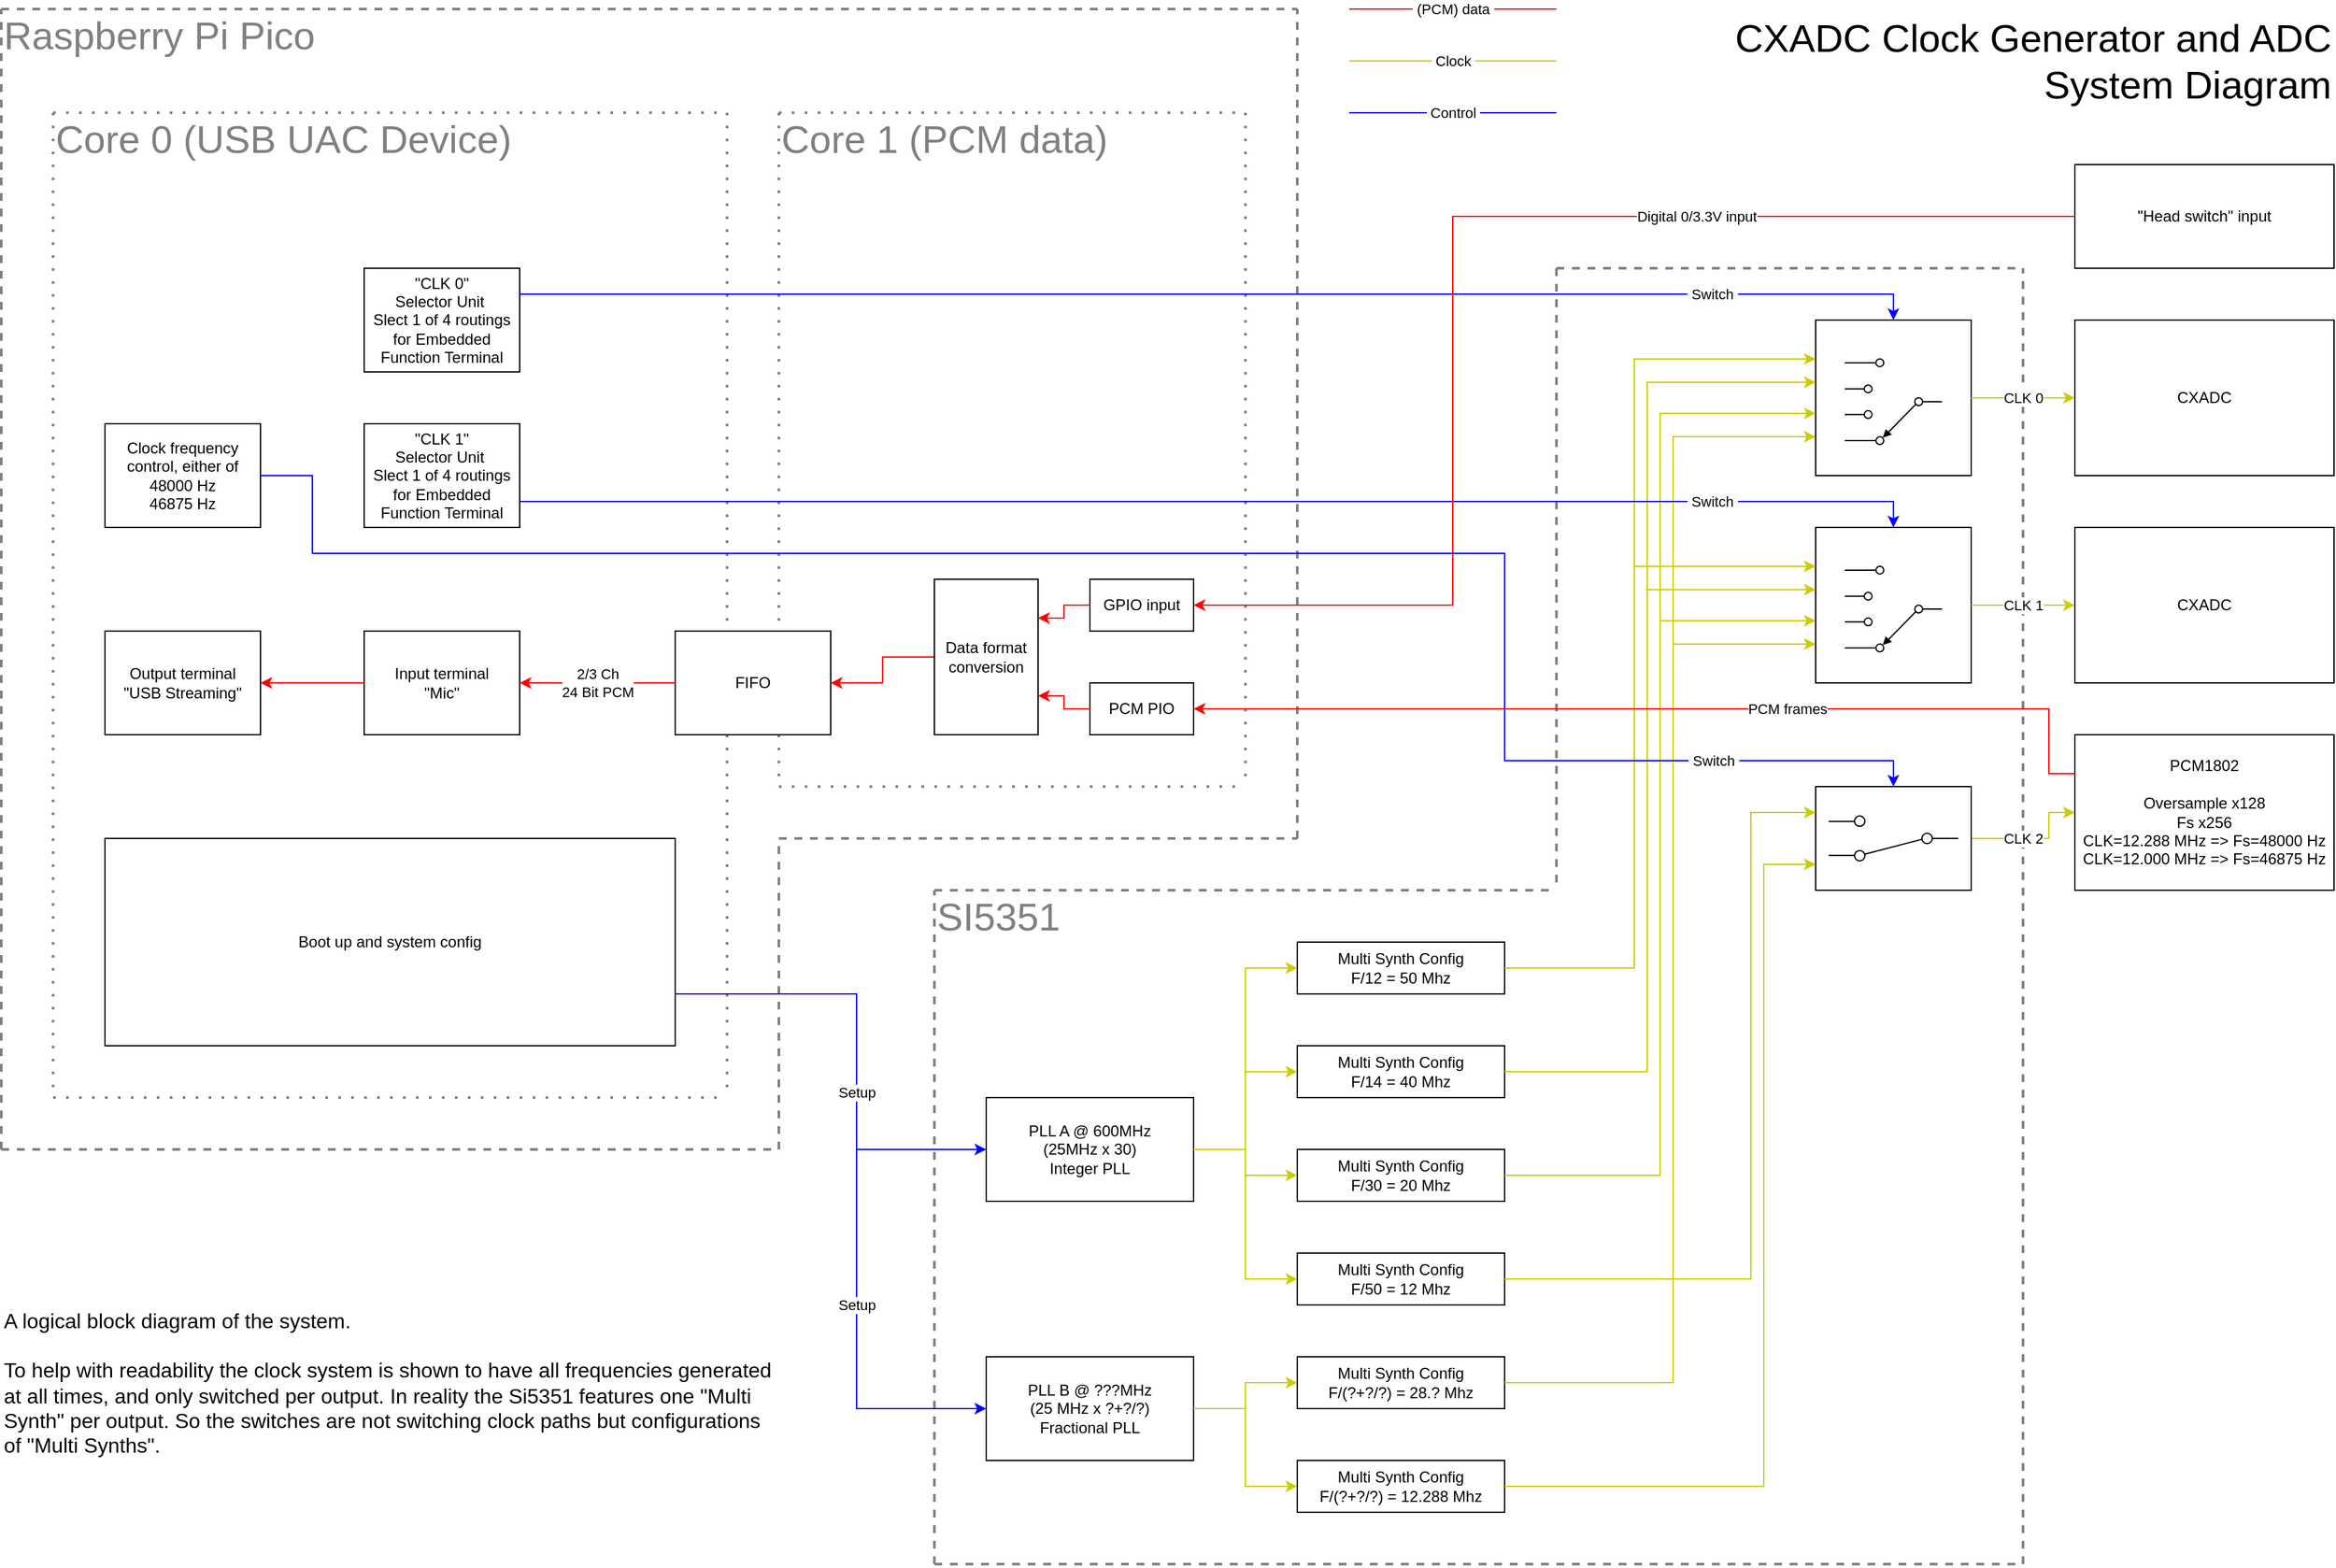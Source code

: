 <mxfile version="21.3.7" type="device">
  <diagram name="Page-1" id="PsPAOL-fq-wVlR3cDogz">
    <mxGraphModel dx="3187" dy="1876" grid="1" gridSize="10" guides="1" tooltips="1" connect="1" arrows="1" fold="1" page="1" pageScale="1" pageWidth="3300" pageHeight="2339" math="0" shadow="0">
      <root>
        <mxCell id="0" />
        <mxCell id="CuMPGXZ8cw1NtoiA5CcD-7" value="main components" style="locked=1;" parent="0" />
        <mxCell id="CuMPGXZ8cw1NtoiA5CcD-53" value="" style="endArrow=none;dashed=1;html=1;strokeWidth=2;rounded=0;strokeColor=#808080;" edge="1" parent="CuMPGXZ8cw1NtoiA5CcD-7">
          <mxGeometry width="50" height="50" relative="1" as="geometry">
            <mxPoint x="1200" y="1120" as="sourcePoint" />
            <mxPoint x="1680" y="1120" as="targetPoint" />
          </mxGeometry>
        </mxCell>
        <mxCell id="CuMPGXZ8cw1NtoiA5CcD-54" value="" style="endArrow=none;dashed=1;html=1;strokeWidth=2;rounded=0;strokeColor=#808080;" edge="1" parent="CuMPGXZ8cw1NtoiA5CcD-7">
          <mxGeometry width="50" height="50" relative="1" as="geometry">
            <mxPoint x="1680" y="640" as="sourcePoint" />
            <mxPoint x="1680" y="1120" as="targetPoint" />
          </mxGeometry>
        </mxCell>
        <mxCell id="CuMPGXZ8cw1NtoiA5CcD-55" value="" style="endArrow=none;dashed=1;html=1;strokeWidth=2;rounded=0;strokeColor=#808080;" edge="1" parent="CuMPGXZ8cw1NtoiA5CcD-7">
          <mxGeometry width="50" height="50" relative="1" as="geometry">
            <mxPoint x="1680" y="640" as="sourcePoint" />
            <mxPoint x="2040" y="640" as="targetPoint" />
          </mxGeometry>
        </mxCell>
        <mxCell id="CuMPGXZ8cw1NtoiA5CcD-56" value="" style="endArrow=none;dashed=1;html=1;strokeWidth=2;rounded=0;strokeColor=#808080;" edge="1" parent="CuMPGXZ8cw1NtoiA5CcD-7">
          <mxGeometry width="50" height="50" relative="1" as="geometry">
            <mxPoint x="2040" y="1640" as="sourcePoint" />
            <mxPoint x="2040" y="640" as="targetPoint" />
          </mxGeometry>
        </mxCell>
        <mxCell id="CuMPGXZ8cw1NtoiA5CcD-57" value="" style="endArrow=none;dashed=1;html=1;strokeWidth=2;rounded=0;strokeColor=#808080;" edge="1" parent="CuMPGXZ8cw1NtoiA5CcD-7">
          <mxGeometry width="50" height="50" relative="1" as="geometry">
            <mxPoint x="1200" y="1640" as="sourcePoint" />
            <mxPoint x="2040" y="1640" as="targetPoint" />
          </mxGeometry>
        </mxCell>
        <mxCell id="CuMPGXZ8cw1NtoiA5CcD-58" value="" style="endArrow=none;dashed=1;html=1;strokeWidth=2;rounded=0;strokeColor=#808080;" edge="1" parent="CuMPGXZ8cw1NtoiA5CcD-7">
          <mxGeometry width="50" height="50" relative="1" as="geometry">
            <mxPoint x="1200" y="1640" as="sourcePoint" />
            <mxPoint x="1200" y="1120" as="targetPoint" />
          </mxGeometry>
        </mxCell>
        <mxCell id="CuMPGXZ8cw1NtoiA5CcD-60" value="SI5351" style="text;html=1;strokeColor=none;fillColor=none;align=left;verticalAlign=middle;whiteSpace=wrap;rounded=0;fontSize=30;fontColor=#808080;" vertex="1" parent="CuMPGXZ8cw1NtoiA5CcD-7">
          <mxGeometry x="1200" y="1120" width="160" height="40" as="geometry" />
        </mxCell>
        <mxCell id="CuMPGXZ8cw1NtoiA5CcD-72" value="" style="endArrow=none;dashed=1;html=1;strokeWidth=2;rounded=0;strokeColor=#808080;dashPattern=1 4;" edge="1" parent="CuMPGXZ8cw1NtoiA5CcD-7">
          <mxGeometry width="50" height="50" relative="1" as="geometry">
            <mxPoint x="1440" y="520" as="sourcePoint" />
            <mxPoint x="1440" y="1040" as="targetPoint" />
          </mxGeometry>
        </mxCell>
        <mxCell id="CuMPGXZ8cw1NtoiA5CcD-73" value="" style="endArrow=none;dashed=1;html=1;strokeWidth=2;rounded=0;strokeColor=#808080;dashPattern=1 4;" edge="1" parent="CuMPGXZ8cw1NtoiA5CcD-7">
          <mxGeometry width="50" height="50" relative="1" as="geometry">
            <mxPoint x="1080" y="1040" as="sourcePoint" />
            <mxPoint x="1440" y="1040" as="targetPoint" />
          </mxGeometry>
        </mxCell>
        <mxCell id="CuMPGXZ8cw1NtoiA5CcD-74" value="" style="endArrow=none;dashed=1;html=1;strokeWidth=2;rounded=0;strokeColor=#808080;dashPattern=1 4;" edge="1" parent="CuMPGXZ8cw1NtoiA5CcD-7">
          <mxGeometry width="50" height="50" relative="1" as="geometry">
            <mxPoint x="1080" y="520" as="sourcePoint" />
            <mxPoint x="1080" y="1040" as="targetPoint" />
          </mxGeometry>
        </mxCell>
        <mxCell id="CuMPGXZ8cw1NtoiA5CcD-75" value="" style="endArrow=none;dashed=1;html=1;strokeWidth=2;rounded=0;strokeColor=#808080;dashPattern=1 4;" edge="1" parent="CuMPGXZ8cw1NtoiA5CcD-7">
          <mxGeometry width="50" height="50" relative="1" as="geometry">
            <mxPoint x="1080" y="520" as="sourcePoint" />
            <mxPoint x="1440" y="520" as="targetPoint" />
          </mxGeometry>
        </mxCell>
        <mxCell id="CuMPGXZ8cw1NtoiA5CcD-76" value="Core 1 (PCM data)" style="text;html=1;strokeColor=none;fillColor=none;align=left;verticalAlign=middle;whiteSpace=wrap;rounded=0;fontSize=30;fontColor=#808080;" vertex="1" parent="CuMPGXZ8cw1NtoiA5CcD-7">
          <mxGeometry x="1080" y="520" width="320" height="40" as="geometry" />
        </mxCell>
        <mxCell id="CuMPGXZ8cw1NtoiA5CcD-77" value="" style="endArrow=none;dashed=1;html=1;strokeWidth=2;rounded=0;strokeColor=#808080;dashPattern=1 4;" edge="1" parent="CuMPGXZ8cw1NtoiA5CcD-7">
          <mxGeometry width="50" height="50" relative="1" as="geometry">
            <mxPoint x="1040" y="520" as="sourcePoint" />
            <mxPoint x="1040" y="1280" as="targetPoint" />
          </mxGeometry>
        </mxCell>
        <mxCell id="CuMPGXZ8cw1NtoiA5CcD-78" value="" style="endArrow=none;dashed=1;html=1;strokeWidth=2;rounded=0;strokeColor=#808080;dashPattern=1 4;" edge="1" parent="CuMPGXZ8cw1NtoiA5CcD-7">
          <mxGeometry width="50" height="50" relative="1" as="geometry">
            <mxPoint x="520" y="520" as="sourcePoint" />
            <mxPoint x="520" y="1280" as="targetPoint" />
          </mxGeometry>
        </mxCell>
        <mxCell id="CuMPGXZ8cw1NtoiA5CcD-79" value="" style="endArrow=none;dashed=1;html=1;strokeWidth=2;rounded=0;strokeColor=#808080;dashPattern=1 4;" edge="1" parent="CuMPGXZ8cw1NtoiA5CcD-7">
          <mxGeometry width="50" height="50" relative="1" as="geometry">
            <mxPoint x="520" y="1280" as="sourcePoint" />
            <mxPoint x="1040" y="1280" as="targetPoint" />
          </mxGeometry>
        </mxCell>
        <mxCell id="CuMPGXZ8cw1NtoiA5CcD-80" value="" style="endArrow=none;dashed=1;html=1;strokeWidth=2;rounded=0;strokeColor=#808080;dashPattern=1 4;" edge="1" parent="CuMPGXZ8cw1NtoiA5CcD-7">
          <mxGeometry width="50" height="50" relative="1" as="geometry">
            <mxPoint x="520" y="520" as="sourcePoint" />
            <mxPoint x="1040" y="520" as="targetPoint" />
          </mxGeometry>
        </mxCell>
        <mxCell id="CuMPGXZ8cw1NtoiA5CcD-81" value="Core 0 (USB UAC Device)" style="text;html=1;strokeColor=none;fillColor=none;align=left;verticalAlign=middle;whiteSpace=wrap;rounded=0;fontSize=30;fontColor=#808080;" vertex="1" parent="CuMPGXZ8cw1NtoiA5CcD-7">
          <mxGeometry x="520" y="520" width="440" height="40" as="geometry" />
        </mxCell>
        <mxCell id="CuMPGXZ8cw1NtoiA5CcD-82" value="" style="endArrow=none;dashed=1;html=1;strokeWidth=2;rounded=0;strokeColor=#808080;" edge="1" parent="CuMPGXZ8cw1NtoiA5CcD-7">
          <mxGeometry width="50" height="50" relative="1" as="geometry">
            <mxPoint x="1080" y="1080" as="sourcePoint" />
            <mxPoint x="1480" y="1080" as="targetPoint" />
          </mxGeometry>
        </mxCell>
        <mxCell id="CuMPGXZ8cw1NtoiA5CcD-83" value="" style="endArrow=none;dashed=1;html=1;strokeWidth=2;rounded=0;strokeColor=#808080;" edge="1" parent="CuMPGXZ8cw1NtoiA5CcD-7">
          <mxGeometry width="50" height="50" relative="1" as="geometry">
            <mxPoint x="480" y="1320" as="sourcePoint" />
            <mxPoint x="480" y="440" as="targetPoint" />
          </mxGeometry>
        </mxCell>
        <mxCell id="CuMPGXZ8cw1NtoiA5CcD-84" value="" style="endArrow=none;dashed=1;html=1;strokeWidth=2;rounded=0;strokeColor=#808080;" edge="1" parent="CuMPGXZ8cw1NtoiA5CcD-7">
          <mxGeometry width="50" height="50" relative="1" as="geometry">
            <mxPoint x="480" y="440" as="sourcePoint" />
            <mxPoint x="1480" y="440" as="targetPoint" />
          </mxGeometry>
        </mxCell>
        <mxCell id="CuMPGXZ8cw1NtoiA5CcD-85" value="" style="endArrow=none;dashed=1;html=1;strokeWidth=2;rounded=0;strokeColor=#808080;" edge="1" parent="CuMPGXZ8cw1NtoiA5CcD-7">
          <mxGeometry width="50" height="50" relative="1" as="geometry">
            <mxPoint x="1480" y="1080" as="sourcePoint" />
            <mxPoint x="1480" y="440" as="targetPoint" />
          </mxGeometry>
        </mxCell>
        <mxCell id="CuMPGXZ8cw1NtoiA5CcD-86" value="Raspberry Pi Pico" style="text;html=1;strokeColor=none;fillColor=none;align=left;verticalAlign=middle;whiteSpace=wrap;rounded=0;fontSize=30;fontColor=#808080;" vertex="1" parent="CuMPGXZ8cw1NtoiA5CcD-7">
          <mxGeometry x="480" y="440" width="440" height="40" as="geometry" />
        </mxCell>
        <mxCell id="CuMPGXZ8cw1NtoiA5CcD-96" value="" style="endArrow=none;dashed=1;html=1;strokeWidth=2;rounded=0;strokeColor=#808080;" edge="1" parent="CuMPGXZ8cw1NtoiA5CcD-7">
          <mxGeometry width="50" height="50" relative="1" as="geometry">
            <mxPoint x="480" y="1320" as="sourcePoint" />
            <mxPoint x="1080" y="1320" as="targetPoint" />
          </mxGeometry>
        </mxCell>
        <mxCell id="CuMPGXZ8cw1NtoiA5CcD-97" value="" style="endArrow=none;dashed=1;html=1;strokeWidth=2;rounded=0;strokeColor=#808080;" edge="1" parent="CuMPGXZ8cw1NtoiA5CcD-7">
          <mxGeometry width="50" height="50" relative="1" as="geometry">
            <mxPoint x="1080" y="1320" as="sourcePoint" />
            <mxPoint x="1080" y="1080" as="targetPoint" />
          </mxGeometry>
        </mxCell>
        <mxCell id="1" value="sub components" style="locked=1;" parent="0" />
        <mxCell id="CuMPGXZ8cw1NtoiA5CcD-1" value="PCM1802&lt;br&gt;&lt;br&gt;Oversample x128&lt;br&gt;Fs x256&lt;br&gt;CLK=12.288 MHz =&amp;gt; Fs=48000 Hz&lt;br&gt;CLK=12.000 MHz =&amp;gt; Fs=46875 Hz&lt;span style=&quot;font-family:monospace&quot;&gt;&lt;/span&gt;" style="rounded=0;whiteSpace=wrap;html=1;" vertex="1" parent="1">
          <mxGeometry x="2080" y="1000" width="200" height="120" as="geometry" />
        </mxCell>
        <mxCell id="CuMPGXZ8cw1NtoiA5CcD-3" value="CXADC" style="rounded=0;whiteSpace=wrap;html=1;" vertex="1" parent="1">
          <mxGeometry x="2080" y="840" width="200" height="120" as="geometry" />
        </mxCell>
        <mxCell id="CuMPGXZ8cw1NtoiA5CcD-4" value="CXADC" style="rounded=0;whiteSpace=wrap;html=1;" vertex="1" parent="1">
          <mxGeometry x="2080" y="680" width="200" height="120" as="geometry" />
        </mxCell>
        <mxCell id="CuMPGXZ8cw1NtoiA5CcD-5" value="PLL A @ 600MHz&lt;br&gt;(25MHz x 30)&lt;br&gt;Integer PLL" style="rounded=0;whiteSpace=wrap;html=1;" vertex="1" parent="1">
          <mxGeometry x="1240" y="1280" width="160" height="80" as="geometry" />
        </mxCell>
        <mxCell id="CuMPGXZ8cw1NtoiA5CcD-6" value="PLL B @ ???MHz&lt;br&gt;(25 MHz x ?+?/?)&lt;br&gt;Fractional PLL" style="rounded=0;whiteSpace=wrap;html=1;" vertex="1" parent="1">
          <mxGeometry x="1240" y="1480" width="160" height="80" as="geometry" />
        </mxCell>
        <mxCell id="CuMPGXZ8cw1NtoiA5CcD-8" value="Multi Synth Config&lt;br&gt;F/12 = 50 Mhz" style="rounded=0;whiteSpace=wrap;html=1;" vertex="1" parent="1">
          <mxGeometry x="1480" y="1160" width="160" height="40" as="geometry" />
        </mxCell>
        <mxCell id="CuMPGXZ8cw1NtoiA5CcD-9" value="Multi Synth Config&lt;br&gt;F/14 = 40 Mhz" style="rounded=0;whiteSpace=wrap;html=1;" vertex="1" parent="1">
          <mxGeometry x="1480" y="1240" width="160" height="40" as="geometry" />
        </mxCell>
        <mxCell id="CuMPGXZ8cw1NtoiA5CcD-10" value="Multi Synth Config&lt;br&gt;F/30 = 20 Mhz" style="rounded=0;whiteSpace=wrap;html=1;" vertex="1" parent="1">
          <mxGeometry x="1480" y="1320" width="160" height="40" as="geometry" />
        </mxCell>
        <mxCell id="CuMPGXZ8cw1NtoiA5CcD-11" value="Multi Synth Config&lt;br&gt;F/(?+?/?) = 28.? Mhz" style="rounded=0;whiteSpace=wrap;html=1;" vertex="1" parent="1">
          <mxGeometry x="1480" y="1480" width="160" height="40" as="geometry" />
        </mxCell>
        <mxCell id="CuMPGXZ8cw1NtoiA5CcD-12" value="Multi Synth Config&lt;br&gt;F/(?+?/?) = 12.288 Mhz" style="rounded=0;whiteSpace=wrap;html=1;" vertex="1" parent="1">
          <mxGeometry x="1480" y="1560" width="160" height="40" as="geometry" />
        </mxCell>
        <mxCell id="CuMPGXZ8cw1NtoiA5CcD-13" value="Multi Synth Config&lt;br&gt;F/50 = 12 Mhz" style="rounded=0;whiteSpace=wrap;html=1;" vertex="1" parent="1">
          <mxGeometry x="1480" y="1400" width="160" height="40" as="geometry" />
        </mxCell>
        <mxCell id="CuMPGXZ8cw1NtoiA5CcD-14" value="" style="endArrow=classic;html=1;rounded=0;entryX=0;entryY=0.5;entryDx=0;entryDy=0;strokeColor=#CCCC00;exitX=1;exitY=0.5;exitDx=0;exitDy=0;" edge="1" parent="1" source="CuMPGXZ8cw1NtoiA5CcD-6" target="CuMPGXZ8cw1NtoiA5CcD-12">
          <mxGeometry width="50" height="50" relative="1" as="geometry">
            <mxPoint x="1430" y="1550" as="sourcePoint" />
            <mxPoint x="1470" y="1550" as="targetPoint" />
            <Array as="points">
              <mxPoint x="1440" y="1520" />
              <mxPoint x="1440" y="1580" />
            </Array>
          </mxGeometry>
        </mxCell>
        <mxCell id="CuMPGXZ8cw1NtoiA5CcD-15" value="" style="endArrow=classic;html=1;rounded=0;strokeColor=#CCCC00;exitX=1;exitY=0.5;exitDx=0;exitDy=0;entryX=0;entryY=0.5;entryDx=0;entryDy=0;" edge="1" parent="1" source="CuMPGXZ8cw1NtoiA5CcD-6" target="CuMPGXZ8cw1NtoiA5CcD-11">
          <mxGeometry width="50" height="50" relative="1" as="geometry">
            <mxPoint x="1440" y="1530" as="sourcePoint" />
            <mxPoint x="1460" y="1540" as="targetPoint" />
            <Array as="points">
              <mxPoint x="1440" y="1520" />
              <mxPoint x="1440" y="1500" />
            </Array>
          </mxGeometry>
        </mxCell>
        <mxCell id="CuMPGXZ8cw1NtoiA5CcD-16" value="" style="endArrow=classic;html=1;rounded=0;exitX=1;exitY=0.5;exitDx=0;exitDy=0;entryX=0;entryY=0.5;entryDx=0;entryDy=0;strokeColor=#CCCC00;" edge="1" parent="1" source="CuMPGXZ8cw1NtoiA5CcD-5" target="CuMPGXZ8cw1NtoiA5CcD-13">
          <mxGeometry width="50" height="50" relative="1" as="geometry">
            <mxPoint x="1410" y="1528" as="sourcePoint" />
            <mxPoint x="1487" y="1508" as="targetPoint" />
            <Array as="points">
              <mxPoint x="1440" y="1320" />
              <mxPoint x="1440" y="1420" />
            </Array>
          </mxGeometry>
        </mxCell>
        <mxCell id="CuMPGXZ8cw1NtoiA5CcD-17" value="" style="endArrow=classic;html=1;rounded=0;exitX=1;exitY=0.5;exitDx=0;exitDy=0;entryX=0;entryY=0.5;entryDx=0;entryDy=0;strokeColor=#CCCC00;" edge="1" parent="1" source="CuMPGXZ8cw1NtoiA5CcD-5" target="CuMPGXZ8cw1NtoiA5CcD-10">
          <mxGeometry width="50" height="50" relative="1" as="geometry">
            <mxPoint x="1410" y="1390" as="sourcePoint" />
            <mxPoint x="1490" y="1430" as="targetPoint" />
            <Array as="points">
              <mxPoint x="1440" y="1320" />
              <mxPoint x="1440" y="1340" />
            </Array>
          </mxGeometry>
        </mxCell>
        <mxCell id="CuMPGXZ8cw1NtoiA5CcD-18" value="" style="endArrow=classic;html=1;rounded=0;exitX=1;exitY=0.5;exitDx=0;exitDy=0;entryX=0;entryY=0.5;entryDx=0;entryDy=0;strokeColor=#CCCC00;" edge="1" parent="1" source="CuMPGXZ8cw1NtoiA5CcD-5" target="CuMPGXZ8cw1NtoiA5CcD-9">
          <mxGeometry width="50" height="50" relative="1" as="geometry">
            <mxPoint x="1410" y="1370" as="sourcePoint" />
            <mxPoint x="1490" y="1350" as="targetPoint" />
            <Array as="points">
              <mxPoint x="1440" y="1320" />
              <mxPoint x="1440" y="1260" />
            </Array>
          </mxGeometry>
        </mxCell>
        <mxCell id="CuMPGXZ8cw1NtoiA5CcD-19" value="" style="endArrow=classic;html=1;rounded=0;exitX=1;exitY=0.5;exitDx=0;exitDy=0;entryX=0;entryY=0.5;entryDx=0;entryDy=0;strokeColor=#CCCC00;" edge="1" parent="1" source="CuMPGXZ8cw1NtoiA5CcD-5" target="CuMPGXZ8cw1NtoiA5CcD-8">
          <mxGeometry width="50" height="50" relative="1" as="geometry">
            <mxPoint x="1410" y="1370" as="sourcePoint" />
            <mxPoint x="1490" y="1270" as="targetPoint" />
            <Array as="points">
              <mxPoint x="1440" y="1320" />
              <mxPoint x="1440" y="1180" />
            </Array>
          </mxGeometry>
        </mxCell>
        <mxCell id="CuMPGXZ8cw1NtoiA5CcD-21" value="CLK 2" style="endArrow=classic;html=1;rounded=0;entryX=0;entryY=0.5;entryDx=0;entryDy=0;exitX=1;exitY=0.5;exitDx=0;exitDy=0;strokeColor=#CCCC00;" edge="1" parent="1" source="CuMPGXZ8cw1NtoiA5CcD-22" target="CuMPGXZ8cw1NtoiA5CcD-1">
          <mxGeometry x="-0.2" width="50" height="50" relative="1" as="geometry">
            <mxPoint x="1880" y="1390" as="sourcePoint" />
            <mxPoint x="1930" y="1340" as="targetPoint" />
            <Array as="points">
              <mxPoint x="2060" y="1080" />
              <mxPoint x="2060" y="1060" />
            </Array>
            <mxPoint as="offset" />
          </mxGeometry>
        </mxCell>
        <mxCell id="CuMPGXZ8cw1NtoiA5CcD-24" value="" style="group" vertex="1" connectable="0" parent="1">
          <mxGeometry x="1880" y="1040" width="120" height="80" as="geometry" />
        </mxCell>
        <mxCell id="CuMPGXZ8cw1NtoiA5CcD-22" value="" style="rounded=0;whiteSpace=wrap;html=1;" vertex="1" parent="CuMPGXZ8cw1NtoiA5CcD-24">
          <mxGeometry width="120" height="80" as="geometry" />
        </mxCell>
        <mxCell id="CuMPGXZ8cw1NtoiA5CcD-23" value="" style="html=1;shape=mxgraph.electrical.electro-mechanical.twoWaySwitch;aspect=fixed;elSwitchState=2;rotation=-180;" vertex="1" parent="CuMPGXZ8cw1NtoiA5CcD-24">
          <mxGeometry x="10" y="22.67" width="100" height="34.67" as="geometry" />
        </mxCell>
        <mxCell id="CuMPGXZ8cw1NtoiA5CcD-25" value="" style="endArrow=classic;html=1;rounded=0;entryX=0;entryY=0.75;entryDx=0;entryDy=0;exitX=1;exitY=0.5;exitDx=0;exitDy=0;strokeColor=#CCCC00;" edge="1" parent="1" source="CuMPGXZ8cw1NtoiA5CcD-12" target="CuMPGXZ8cw1NtoiA5CcD-22">
          <mxGeometry width="50" height="50" relative="1" as="geometry">
            <mxPoint x="2010" y="1090" as="sourcePoint" />
            <mxPoint x="2050" y="1100" as="targetPoint" />
            <Array as="points">
              <mxPoint x="1840" y="1580" />
              <mxPoint x="1840" y="1100" />
            </Array>
          </mxGeometry>
        </mxCell>
        <mxCell id="CuMPGXZ8cw1NtoiA5CcD-26" value="" style="endArrow=classic;html=1;rounded=0;entryX=0;entryY=0.25;entryDx=0;entryDy=0;exitX=1;exitY=0.5;exitDx=0;exitDy=0;strokeColor=#CCCC00;" edge="1" parent="1" source="CuMPGXZ8cw1NtoiA5CcD-13" target="CuMPGXZ8cw1NtoiA5CcD-22">
          <mxGeometry width="50" height="50" relative="1" as="geometry">
            <mxPoint x="1650" y="1590" as="sourcePoint" />
            <mxPoint x="1890" y="1110" as="targetPoint" />
            <Array as="points">
              <mxPoint x="1830" y="1420" />
              <mxPoint x="1830" y="1060" />
            </Array>
          </mxGeometry>
        </mxCell>
        <mxCell id="CuMPGXZ8cw1NtoiA5CcD-34" value="" style="endArrow=classic;html=1;rounded=0;exitX=1;exitY=0.5;exitDx=0;exitDy=0;entryX=0;entryY=0.75;entryDx=0;entryDy=0;entryPerimeter=0;strokeColor=#CCCC00;" edge="1" parent="1" source="CuMPGXZ8cw1NtoiA5CcD-11" target="CuMPGXZ8cw1NtoiA5CcD-27">
          <mxGeometry width="50" height="50" relative="1" as="geometry">
            <mxPoint x="1650" y="1590" as="sourcePoint" />
            <mxPoint x="1850" y="980" as="targetPoint" />
            <Array as="points">
              <mxPoint x="1770" y="1500" />
              <mxPoint x="1770" y="930" />
            </Array>
          </mxGeometry>
        </mxCell>
        <mxCell id="CuMPGXZ8cw1NtoiA5CcD-35" value="" style="group" vertex="1" connectable="0" parent="1">
          <mxGeometry x="1880" y="840" width="120" height="120" as="geometry" />
        </mxCell>
        <mxCell id="CuMPGXZ8cw1NtoiA5CcD-27" value="" style="rounded=0;whiteSpace=wrap;html=1;points=[[0,0,0,0,0],[0,0.25,0,0,0],[0,0.4,0,0,0],[0,0.6,0,0,0],[0,0.75,0,0,0],[0,1,0,0,0],[0.25,0,0,0,0],[0.25,1,0,0,0],[0.5,0,0,0,0],[0.5,1,0,0,0],[0.75,0,0,0,0],[0.75,1,0,0,0],[1,0,0,0,0],[1,0.25,0,0,0],[1,0.5,0,0,0],[1,0.75,0,0,0],[1,1,0,0,0]];" vertex="1" parent="CuMPGXZ8cw1NtoiA5CcD-35">
          <mxGeometry width="120" height="120" as="geometry" />
        </mxCell>
        <mxCell id="CuMPGXZ8cw1NtoiA5CcD-29" value="" style="pointerEvents=1;verticalLabelPosition=bottom;shadow=0;dashed=0;align=center;html=1;verticalAlign=top;shape=mxgraph.electrical.electro-mechanical.selectorSwitch4Position2;elSwitchState=1;rotation=-180;" vertex="1" parent="CuMPGXZ8cw1NtoiA5CcD-35">
          <mxGeometry x="22.5" y="30" width="75" height="66" as="geometry" />
        </mxCell>
        <mxCell id="CuMPGXZ8cw1NtoiA5CcD-36" value="" style="endArrow=classic;html=1;rounded=0;exitX=1;exitY=0.5;exitDx=0;exitDy=0;entryX=0;entryY=0.6;entryDx=0;entryDy=0;entryPerimeter=0;strokeColor=#CCCC00;" edge="1" parent="1" source="CuMPGXZ8cw1NtoiA5CcD-10" target="CuMPGXZ8cw1NtoiA5CcD-27">
          <mxGeometry width="50" height="50" relative="1" as="geometry">
            <mxPoint x="1650" y="1510" as="sourcePoint" />
            <mxPoint x="1890" y="940" as="targetPoint" />
            <Array as="points">
              <mxPoint x="1760" y="1340" />
              <mxPoint x="1760" y="912" />
            </Array>
          </mxGeometry>
        </mxCell>
        <mxCell id="CuMPGXZ8cw1NtoiA5CcD-37" value="" style="endArrow=classic;html=1;rounded=0;exitX=1;exitY=0.5;exitDx=0;exitDy=0;entryX=0;entryY=0.4;entryDx=0;entryDy=0;entryPerimeter=0;strokeColor=#CCCC00;" edge="1" parent="1" source="CuMPGXZ8cw1NtoiA5CcD-9" target="CuMPGXZ8cw1NtoiA5CcD-27">
          <mxGeometry width="50" height="50" relative="1" as="geometry">
            <mxPoint x="1650" y="1350" as="sourcePoint" />
            <mxPoint x="1890" y="922" as="targetPoint" />
            <Array as="points">
              <mxPoint x="1750" y="1260" />
              <mxPoint x="1750" y="888" />
            </Array>
          </mxGeometry>
        </mxCell>
        <mxCell id="CuMPGXZ8cw1NtoiA5CcD-38" value="" style="endArrow=classic;html=1;rounded=0;exitX=1;exitY=0.5;exitDx=0;exitDy=0;entryX=0;entryY=0.25;entryDx=0;entryDy=0;entryPerimeter=0;strokeColor=#CCCC00;" edge="1" parent="1" source="CuMPGXZ8cw1NtoiA5CcD-8" target="CuMPGXZ8cw1NtoiA5CcD-27">
          <mxGeometry width="50" height="50" relative="1" as="geometry">
            <mxPoint x="1650" y="1270" as="sourcePoint" />
            <mxPoint x="1890" y="898" as="targetPoint" />
            <Array as="points">
              <mxPoint x="1740" y="1180" />
              <mxPoint x="1740" y="870" />
            </Array>
          </mxGeometry>
        </mxCell>
        <mxCell id="CuMPGXZ8cw1NtoiA5CcD-39" value="" style="endArrow=classic;html=1;rounded=0;entryX=0;entryY=0.75;entryDx=0;entryDy=0;entryPerimeter=0;strokeColor=#CCCC00;" edge="1" parent="1" target="CuMPGXZ8cw1NtoiA5CcD-41">
          <mxGeometry width="50" height="50" relative="1" as="geometry">
            <mxPoint x="1770" y="950" as="sourcePoint" />
            <mxPoint x="1790" y="800" as="targetPoint" />
            <Array as="points">
              <mxPoint x="1770" y="770" />
            </Array>
          </mxGeometry>
        </mxCell>
        <mxCell id="CuMPGXZ8cw1NtoiA5CcD-40" value="" style="group" vertex="1" connectable="0" parent="1">
          <mxGeometry x="1880" y="680" width="120" height="120" as="geometry" />
        </mxCell>
        <mxCell id="CuMPGXZ8cw1NtoiA5CcD-41" value="" style="rounded=0;whiteSpace=wrap;html=1;points=[[0,0,0,0,0],[0,0.25,0,0,0],[0,0.4,0,0,0],[0,0.6,0,0,0],[0,0.75,0,0,0],[0,1,0,0,0],[0.25,0,0,0,0],[0.25,1,0,0,0],[0.5,0,0,0,0],[0.5,1,0,0,0],[0.75,0,0,0,0],[0.75,1,0,0,0],[1,0,0,0,0],[1,0.25,0,0,0],[1,0.5,0,0,0],[1,0.75,0,0,0],[1,1,0,0,0]];" vertex="1" parent="CuMPGXZ8cw1NtoiA5CcD-40">
          <mxGeometry width="120" height="120" as="geometry" />
        </mxCell>
        <mxCell id="CuMPGXZ8cw1NtoiA5CcD-42" value="" style="pointerEvents=1;verticalLabelPosition=bottom;shadow=0;dashed=0;align=center;html=1;verticalAlign=top;shape=mxgraph.electrical.electro-mechanical.selectorSwitch4Position2;elSwitchState=1;rotation=-180;" vertex="1" parent="CuMPGXZ8cw1NtoiA5CcD-40">
          <mxGeometry x="22.5" y="30" width="75" height="66" as="geometry" />
        </mxCell>
        <mxCell id="CuMPGXZ8cw1NtoiA5CcD-43" value="" style="endArrow=classic;html=1;rounded=0;entryX=0;entryY=0.6;entryDx=0;entryDy=0;entryPerimeter=0;strokeColor=#CCCC00;" edge="1" parent="1" target="CuMPGXZ8cw1NtoiA5CcD-41">
          <mxGeometry width="50" height="50" relative="1" as="geometry">
            <mxPoint x="1760" y="930" as="sourcePoint" />
            <mxPoint x="1870" y="750" as="targetPoint" />
            <Array as="points">
              <mxPoint x="1760" y="752" />
            </Array>
          </mxGeometry>
        </mxCell>
        <mxCell id="CuMPGXZ8cw1NtoiA5CcD-44" value="" style="endArrow=classic;html=1;rounded=0;entryX=0;entryY=0.4;entryDx=0;entryDy=0;entryPerimeter=0;strokeColor=#CCCC00;" edge="1" parent="1" target="CuMPGXZ8cw1NtoiA5CcD-41">
          <mxGeometry width="50" height="50" relative="1" as="geometry">
            <mxPoint x="1750" y="910" as="sourcePoint" />
            <mxPoint x="1860" y="730" as="targetPoint" />
            <Array as="points">
              <mxPoint x="1750" y="728" />
            </Array>
          </mxGeometry>
        </mxCell>
        <mxCell id="CuMPGXZ8cw1NtoiA5CcD-45" value="" style="endArrow=classic;html=1;rounded=0;entryX=0;entryY=0.25;entryDx=0;entryDy=0;entryPerimeter=0;strokeColor=#CCCC00;" edge="1" parent="1" target="CuMPGXZ8cw1NtoiA5CcD-41">
          <mxGeometry width="50" height="50" relative="1" as="geometry">
            <mxPoint x="1740" y="890" as="sourcePoint" />
            <mxPoint x="1850" y="710" as="targetPoint" />
            <Array as="points">
              <mxPoint x="1740" y="710" />
            </Array>
          </mxGeometry>
        </mxCell>
        <mxCell id="CuMPGXZ8cw1NtoiA5CcD-46" value="CLK 1" style="endArrow=classic;html=1;rounded=0;entryX=0;entryY=0.5;entryDx=0;entryDy=0;exitX=1;exitY=0.5;exitDx=0;exitDy=0;exitPerimeter=0;strokeColor=#CCCC00;" edge="1" parent="1" source="CuMPGXZ8cw1NtoiA5CcD-27" target="CuMPGXZ8cw1NtoiA5CcD-3">
          <mxGeometry width="50" height="50" relative="1" as="geometry">
            <mxPoint x="2020" y="980" as="sourcePoint" />
            <mxPoint x="2060" y="990" as="targetPoint" />
          </mxGeometry>
        </mxCell>
        <mxCell id="CuMPGXZ8cw1NtoiA5CcD-47" value="CLK 0" style="endArrow=classic;html=1;rounded=0;entryX=0;entryY=0.5;entryDx=0;entryDy=0;exitX=1;exitY=0.5;exitDx=0;exitDy=0;exitPerimeter=0;strokeColor=#CCCC00;" edge="1" parent="1" source="CuMPGXZ8cw1NtoiA5CcD-41" target="CuMPGXZ8cw1NtoiA5CcD-4">
          <mxGeometry width="50" height="50" relative="1" as="geometry">
            <mxPoint x="2010" y="820" as="sourcePoint" />
            <mxPoint x="2050" y="820" as="targetPoint" />
          </mxGeometry>
        </mxCell>
        <mxCell id="CuMPGXZ8cw1NtoiA5CcD-48" value="&quot;CLK 0&quot;&lt;br&gt;Selector Unit&amp;nbsp;&lt;br&gt;Slect 1 of 4 routings for Embedded Function Terminal" style="rounded=0;whiteSpace=wrap;html=1;" vertex="1" parent="1">
          <mxGeometry x="760" y="640" width="120" height="80" as="geometry" />
        </mxCell>
        <mxCell id="CuMPGXZ8cw1NtoiA5CcD-50" value="&amp;nbsp;Switch&amp;nbsp;" style="endArrow=classic;html=1;rounded=0;exitX=1;exitY=0.75;exitDx=0;exitDy=0;entryX=0.5;entryY=0;entryDx=0;entryDy=0;entryPerimeter=0;strokeColor=#0000FF;" edge="1" parent="1" source="CuMPGXZ8cw1NtoiA5CcD-49" target="CuMPGXZ8cw1NtoiA5CcD-27">
          <mxGeometry x="0.704" width="50" height="50" relative="1" as="geometry">
            <mxPoint x="1570" y="970" as="sourcePoint" />
            <mxPoint x="1940" y="820" as="targetPoint" />
            <Array as="points">
              <mxPoint x="1940" y="820" />
            </Array>
            <mxPoint as="offset" />
          </mxGeometry>
        </mxCell>
        <mxCell id="CuMPGXZ8cw1NtoiA5CcD-51" value="&amp;nbsp;Switch&amp;nbsp;" style="endArrow=classic;html=1;rounded=0;exitX=1;exitY=0.25;exitDx=0;exitDy=0;entryX=0.5;entryY=0;entryDx=0;entryDy=0;entryPerimeter=0;strokeColor=#0000FF;" edge="1" parent="1" source="CuMPGXZ8cw1NtoiA5CcD-48" target="CuMPGXZ8cw1NtoiA5CcD-41">
          <mxGeometry x="0.704" width="50" height="50" relative="1" as="geometry">
            <mxPoint x="1470" y="650" as="sourcePoint" />
            <mxPoint x="2010" y="670" as="targetPoint" />
            <Array as="points">
              <mxPoint x="1640" y="660" />
              <mxPoint x="1940" y="660" />
            </Array>
            <mxPoint as="offset" />
          </mxGeometry>
        </mxCell>
        <mxCell id="CuMPGXZ8cw1NtoiA5CcD-63" value="Input terminal&lt;br&gt;&quot;Mic&quot;" style="rounded=0;whiteSpace=wrap;html=1;" vertex="1" parent="1">
          <mxGeometry x="760" y="920" width="120" height="80" as="geometry" />
        </mxCell>
        <mxCell id="CuMPGXZ8cw1NtoiA5CcD-64" value="PCM frames" style="endArrow=classic;html=1;rounded=0;exitX=0;exitY=0.25;exitDx=0;exitDy=0;strokeColor=#FF0000;entryX=1;entryY=0.5;entryDx=0;entryDy=0;" edge="1" parent="1" source="CuMPGXZ8cw1NtoiA5CcD-1" target="CuMPGXZ8cw1NtoiA5CcD-68">
          <mxGeometry x="-0.253" width="50" height="50" relative="1" as="geometry">
            <mxPoint x="1800" y="1010" as="sourcePoint" />
            <mxPoint x="1370" y="1000" as="targetPoint" />
            <Array as="points">
              <mxPoint x="2060" y="1030" />
              <mxPoint x="2060" y="980" />
            </Array>
            <mxPoint as="offset" />
          </mxGeometry>
        </mxCell>
        <mxCell id="CuMPGXZ8cw1NtoiA5CcD-66" value="Output terminal&lt;br&gt;&quot;USB Streaming&quot;" style="rounded=0;whiteSpace=wrap;html=1;" vertex="1" parent="1">
          <mxGeometry x="560" y="920" width="120" height="80" as="geometry" />
        </mxCell>
        <mxCell id="CuMPGXZ8cw1NtoiA5CcD-67" value="" style="endArrow=classic;html=1;rounded=0;exitX=0;exitY=0.5;exitDx=0;exitDy=0;entryX=1;entryY=0.5;entryDx=0;entryDy=0;strokeColor=#FF0000;" edge="1" parent="1" source="CuMPGXZ8cw1NtoiA5CcD-63" target="CuMPGXZ8cw1NtoiA5CcD-66">
          <mxGeometry width="50" height="50" relative="1" as="geometry">
            <mxPoint x="1200" y="910" as="sourcePoint" />
            <mxPoint x="1250" y="860" as="targetPoint" />
          </mxGeometry>
        </mxCell>
        <mxCell id="CuMPGXZ8cw1NtoiA5CcD-68" value="PCM PIO" style="rounded=0;whiteSpace=wrap;html=1;" vertex="1" parent="1">
          <mxGeometry x="1320" y="960" width="80" height="40" as="geometry" />
        </mxCell>
        <mxCell id="CuMPGXZ8cw1NtoiA5CcD-69" value="FIFO" style="rounded=0;whiteSpace=wrap;html=1;" vertex="1" parent="1">
          <mxGeometry x="1000" y="920" width="120" height="80" as="geometry" />
        </mxCell>
        <mxCell id="CuMPGXZ8cw1NtoiA5CcD-70" value="" style="endArrow=classic;html=1;rounded=0;strokeColor=#FF0000;entryX=1;entryY=0.5;entryDx=0;entryDy=0;exitX=0;exitY=0.5;exitDx=0;exitDy=0;" edge="1" parent="1" source="CuMPGXZ8cw1NtoiA5CcD-90" target="CuMPGXZ8cw1NtoiA5CcD-69">
          <mxGeometry width="50" height="50" relative="1" as="geometry">
            <mxPoint x="1190" y="1000" as="sourcePoint" />
            <mxPoint x="1140" y="1020" as="targetPoint" />
            <Array as="points">
              <mxPoint x="1160" y="940" />
              <mxPoint x="1160" y="960" />
            </Array>
          </mxGeometry>
        </mxCell>
        <mxCell id="CuMPGXZ8cw1NtoiA5CcD-71" value="2/3 Ch&lt;br style=&quot;border-color: var(--border-color);&quot;&gt;24 Bit PCM" style="endArrow=classic;html=1;rounded=0;exitX=0;exitY=0.5;exitDx=0;exitDy=0;strokeColor=#FF0000;entryX=1;entryY=0.5;entryDx=0;entryDy=0;" edge="1" parent="1" source="CuMPGXZ8cw1NtoiA5CcD-69" target="CuMPGXZ8cw1NtoiA5CcD-63">
          <mxGeometry width="50" height="50" relative="1" as="geometry">
            <mxPoint x="1250" y="970" as="sourcePoint" />
            <mxPoint x="1130" y="970" as="targetPoint" />
          </mxGeometry>
        </mxCell>
        <mxCell id="CuMPGXZ8cw1NtoiA5CcD-87" value="GPIO input" style="rounded=0;whiteSpace=wrap;html=1;" vertex="1" parent="1">
          <mxGeometry x="1320" y="880" width="80" height="40" as="geometry" />
        </mxCell>
        <mxCell id="CuMPGXZ8cw1NtoiA5CcD-88" value="&quot;Head switch&quot; input" style="rounded=0;whiteSpace=wrap;html=1;" vertex="1" parent="1">
          <mxGeometry x="2080" y="560" width="200" height="80" as="geometry" />
        </mxCell>
        <mxCell id="CuMPGXZ8cw1NtoiA5CcD-89" value="Digital 0/3.3V input" style="endArrow=classic;html=1;rounded=0;exitX=0;exitY=0.5;exitDx=0;exitDy=0;strokeColor=#FF0000;entryX=1;entryY=0.5;entryDx=0;entryDy=0;" edge="1" parent="1" source="CuMPGXZ8cw1NtoiA5CcD-88" target="CuMPGXZ8cw1NtoiA5CcD-87">
          <mxGeometry x="-0.404" width="50" height="50" relative="1" as="geometry">
            <mxPoint x="2240" y="490" as="sourcePoint" />
            <mxPoint x="1560" y="420" as="targetPoint" />
            <Array as="points">
              <mxPoint x="1600" y="600" />
              <mxPoint x="1600" y="900" />
            </Array>
            <mxPoint as="offset" />
          </mxGeometry>
        </mxCell>
        <mxCell id="CuMPGXZ8cw1NtoiA5CcD-90" value="Data format&lt;br&gt;conversion" style="rounded=0;whiteSpace=wrap;html=1;" vertex="1" parent="1">
          <mxGeometry x="1200" y="880" width="80" height="120" as="geometry" />
        </mxCell>
        <mxCell id="CuMPGXZ8cw1NtoiA5CcD-91" value="" style="endArrow=classic;html=1;rounded=0;strokeColor=#FF0000;entryX=1;entryY=0.25;entryDx=0;entryDy=0;exitX=0;exitY=0.5;exitDx=0;exitDy=0;" edge="1" parent="1" source="CuMPGXZ8cw1NtoiA5CcD-87" target="CuMPGXZ8cw1NtoiA5CcD-90">
          <mxGeometry width="50" height="50" relative="1" as="geometry">
            <mxPoint x="1350" y="740" as="sourcePoint" />
            <mxPoint x="1270" y="780" as="targetPoint" />
            <Array as="points">
              <mxPoint x="1300" y="900" />
              <mxPoint x="1300" y="910" />
            </Array>
          </mxGeometry>
        </mxCell>
        <mxCell id="CuMPGXZ8cw1NtoiA5CcD-92" value="" style="endArrow=classic;html=1;rounded=0;strokeColor=#FF0000;entryX=1;entryY=0.75;entryDx=0;entryDy=0;exitX=0;exitY=0.5;exitDx=0;exitDy=0;" edge="1" parent="1" source="CuMPGXZ8cw1NtoiA5CcD-68" target="CuMPGXZ8cw1NtoiA5CcD-90">
          <mxGeometry width="50" height="50" relative="1" as="geometry">
            <mxPoint x="1320" y="900" as="sourcePoint" />
            <mxPoint x="1280" y="920" as="targetPoint" />
            <Array as="points">
              <mxPoint x="1300" y="980" />
              <mxPoint x="1300" y="970" />
            </Array>
          </mxGeometry>
        </mxCell>
        <mxCell id="CuMPGXZ8cw1NtoiA5CcD-93" value="Clock frequency control, either of&lt;br&gt;48000 Hz&lt;br&gt;46875 Hz" style="rounded=0;whiteSpace=wrap;html=1;" vertex="1" parent="1">
          <mxGeometry x="560" y="760" width="120" height="80" as="geometry" />
        </mxCell>
        <mxCell id="CuMPGXZ8cw1NtoiA5CcD-94" value="&amp;nbsp;Switch&amp;nbsp;" style="endArrow=classic;html=1;rounded=0;entryX=0.5;entryY=0;entryDx=0;entryDy=0;strokeColor=#0000FF;exitX=1;exitY=0.5;exitDx=0;exitDy=0;" edge="1" parent="1" source="CuMPGXZ8cw1NtoiA5CcD-93" target="CuMPGXZ8cw1NtoiA5CcD-22">
          <mxGeometry x="0.787" width="50" height="50" relative="1" as="geometry">
            <mxPoint x="940" y="1140" as="sourcePoint" />
            <mxPoint x="1980" y="970" as="targetPoint" />
            <Array as="points">
              <mxPoint x="720" y="800" />
              <mxPoint x="720" y="860" />
              <mxPoint x="1640" y="860" />
              <mxPoint x="1640" y="1020" />
              <mxPoint x="1940" y="1020" />
            </Array>
            <mxPoint as="offset" />
          </mxGeometry>
        </mxCell>
        <mxCell id="CuMPGXZ8cw1NtoiA5CcD-49" value="&quot;CLK 1&quot;&lt;br style=&quot;border-color: var(--border-color);&quot;&gt;Selector Unit&amp;nbsp;&lt;br style=&quot;border-color: var(--border-color);&quot;&gt;Slect 1 of 4 routings for Embedded Function Terminal" style="rounded=0;whiteSpace=wrap;html=1;" vertex="1" parent="1">
          <mxGeometry x="760" y="760" width="120" height="80" as="geometry" />
        </mxCell>
        <mxCell id="CuMPGXZ8cw1NtoiA5CcD-98" value="Boot up and system config" style="rounded=0;whiteSpace=wrap;html=1;" vertex="1" parent="1">
          <mxGeometry x="560" y="1080" width="440" height="160" as="geometry" />
        </mxCell>
        <mxCell id="CuMPGXZ8cw1NtoiA5CcD-99" value="&amp;nbsp;Setup&amp;nbsp;" style="endArrow=classic;html=1;rounded=0;exitX=1;exitY=0.75;exitDx=0;exitDy=0;strokeColor=#0000FF;entryX=0;entryY=0.5;entryDx=0;entryDy=0;" edge="1" parent="1" source="CuMPGXZ8cw1NtoiA5CcD-98" target="CuMPGXZ8cw1NtoiA5CcD-5">
          <mxGeometry x="0.2" width="50" height="50" relative="1" as="geometry">
            <mxPoint x="1040" y="1390" as="sourcePoint" />
            <mxPoint x="1200" y="1200" as="targetPoint" />
            <Array as="points">
              <mxPoint x="1140" y="1200" />
              <mxPoint x="1140" y="1320" />
            </Array>
            <mxPoint as="offset" />
          </mxGeometry>
        </mxCell>
        <mxCell id="CuMPGXZ8cw1NtoiA5CcD-100" value="&amp;nbsp;Setup&amp;nbsp;" style="endArrow=classic;html=1;rounded=0;strokeColor=#0000FF;entryX=0;entryY=0.5;entryDx=0;entryDy=0;" edge="1" parent="1" target="CuMPGXZ8cw1NtoiA5CcD-6">
          <mxGeometry x="-0.2" width="50" height="50" relative="1" as="geometry">
            <mxPoint x="1140" y="1320" as="sourcePoint" />
            <mxPoint x="1250" y="1330" as="targetPoint" />
            <Array as="points">
              <mxPoint x="1140" y="1520" />
            </Array>
            <mxPoint as="offset" />
          </mxGeometry>
        </mxCell>
        <mxCell id="CuMPGXZ8cw1NtoiA5CcD-102" value="sheet" parent="0" />
        <mxCell id="CuMPGXZ8cw1NtoiA5CcD-103" value="&lt;font style=&quot;font-size: 30px;&quot;&gt;CXADC Clock Generator and ADC&lt;br style=&quot;font-size: 30px;&quot;&gt;System Diagram&lt;/font&gt;" style="text;html=1;strokeColor=none;fillColor=none;align=right;verticalAlign=middle;whiteSpace=wrap;rounded=0;fontSize=30;" vertex="1" parent="CuMPGXZ8cw1NtoiA5CcD-102">
          <mxGeometry x="1760" y="440" width="520" height="80" as="geometry" />
        </mxCell>
        <mxCell id="CuMPGXZ8cw1NtoiA5CcD-114" value="&amp;nbsp;Clock&amp;nbsp;" style="endArrow=none;html=1;rounded=0;strokeColor=#CCCC00;" edge="1" parent="CuMPGXZ8cw1NtoiA5CcD-102">
          <mxGeometry width="50" height="50" relative="1" as="geometry">
            <mxPoint x="1520" y="480" as="sourcePoint" />
            <mxPoint x="1680" y="480" as="targetPoint" />
          </mxGeometry>
        </mxCell>
        <mxCell id="CuMPGXZ8cw1NtoiA5CcD-115" value="&amp;nbsp;Control&amp;nbsp;" style="endArrow=none;html=1;rounded=0;strokeColor=#0000FF;" edge="1" parent="CuMPGXZ8cw1NtoiA5CcD-102">
          <mxGeometry width="50" height="50" relative="1" as="geometry">
            <mxPoint x="1520" y="520" as="sourcePoint" />
            <mxPoint x="1680" y="520" as="targetPoint" />
          </mxGeometry>
        </mxCell>
        <mxCell id="CuMPGXZ8cw1NtoiA5CcD-116" value="&amp;nbsp;(PCM) data&amp;nbsp;" style="endArrow=none;html=1;rounded=0;strokeColor=#FF0000;" edge="1" parent="CuMPGXZ8cw1NtoiA5CcD-102">
          <mxGeometry width="50" height="50" relative="1" as="geometry">
            <mxPoint x="1520" y="440" as="sourcePoint" />
            <mxPoint x="1680" y="440" as="targetPoint" />
          </mxGeometry>
        </mxCell>
        <mxCell id="CuMPGXZ8cw1NtoiA5CcD-117" value="&lt;font style=&quot;font-size: 16px;&quot;&gt;A logical block diagram of the system.&lt;br style=&quot;font-size: 16px;&quot;&gt;&lt;br style=&quot;font-size: 16px;&quot;&gt;To help with readability the clock system is shown to have all frequencies generated at all times, and only switched per output. In reality the Si5351 features one &quot;Multi Synth&quot; per output. So the switches are not switching clock paths but configurations of &quot;Multi Synths&quot;.&lt;br&gt;&lt;/font&gt;" style="text;html=1;strokeColor=none;fillColor=none;align=left;verticalAlign=middle;whiteSpace=wrap;rounded=0;fontSize=16;" vertex="1" parent="CuMPGXZ8cw1NtoiA5CcD-102">
          <mxGeometry x="480" y="1360" width="600" height="280" as="geometry" />
        </mxCell>
      </root>
    </mxGraphModel>
  </diagram>
</mxfile>
